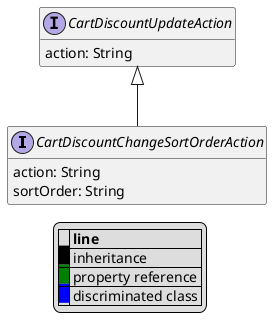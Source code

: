 @startuml

hide empty fields
hide empty methods
legend
|= |= line |
|<back:black>   </back>| inheritance |
|<back:green>   </back>| property reference |
|<back:blue>   </back>| discriminated class |
endlegend
interface CartDiscountChangeSortOrderAction [[CartDiscountChangeSortOrderAction.svg]] extends CartDiscountUpdateAction {
    action: String
    sortOrder: String
}
interface CartDiscountUpdateAction [[CartDiscountUpdateAction.svg]]  {
    action: String
}





@enduml
